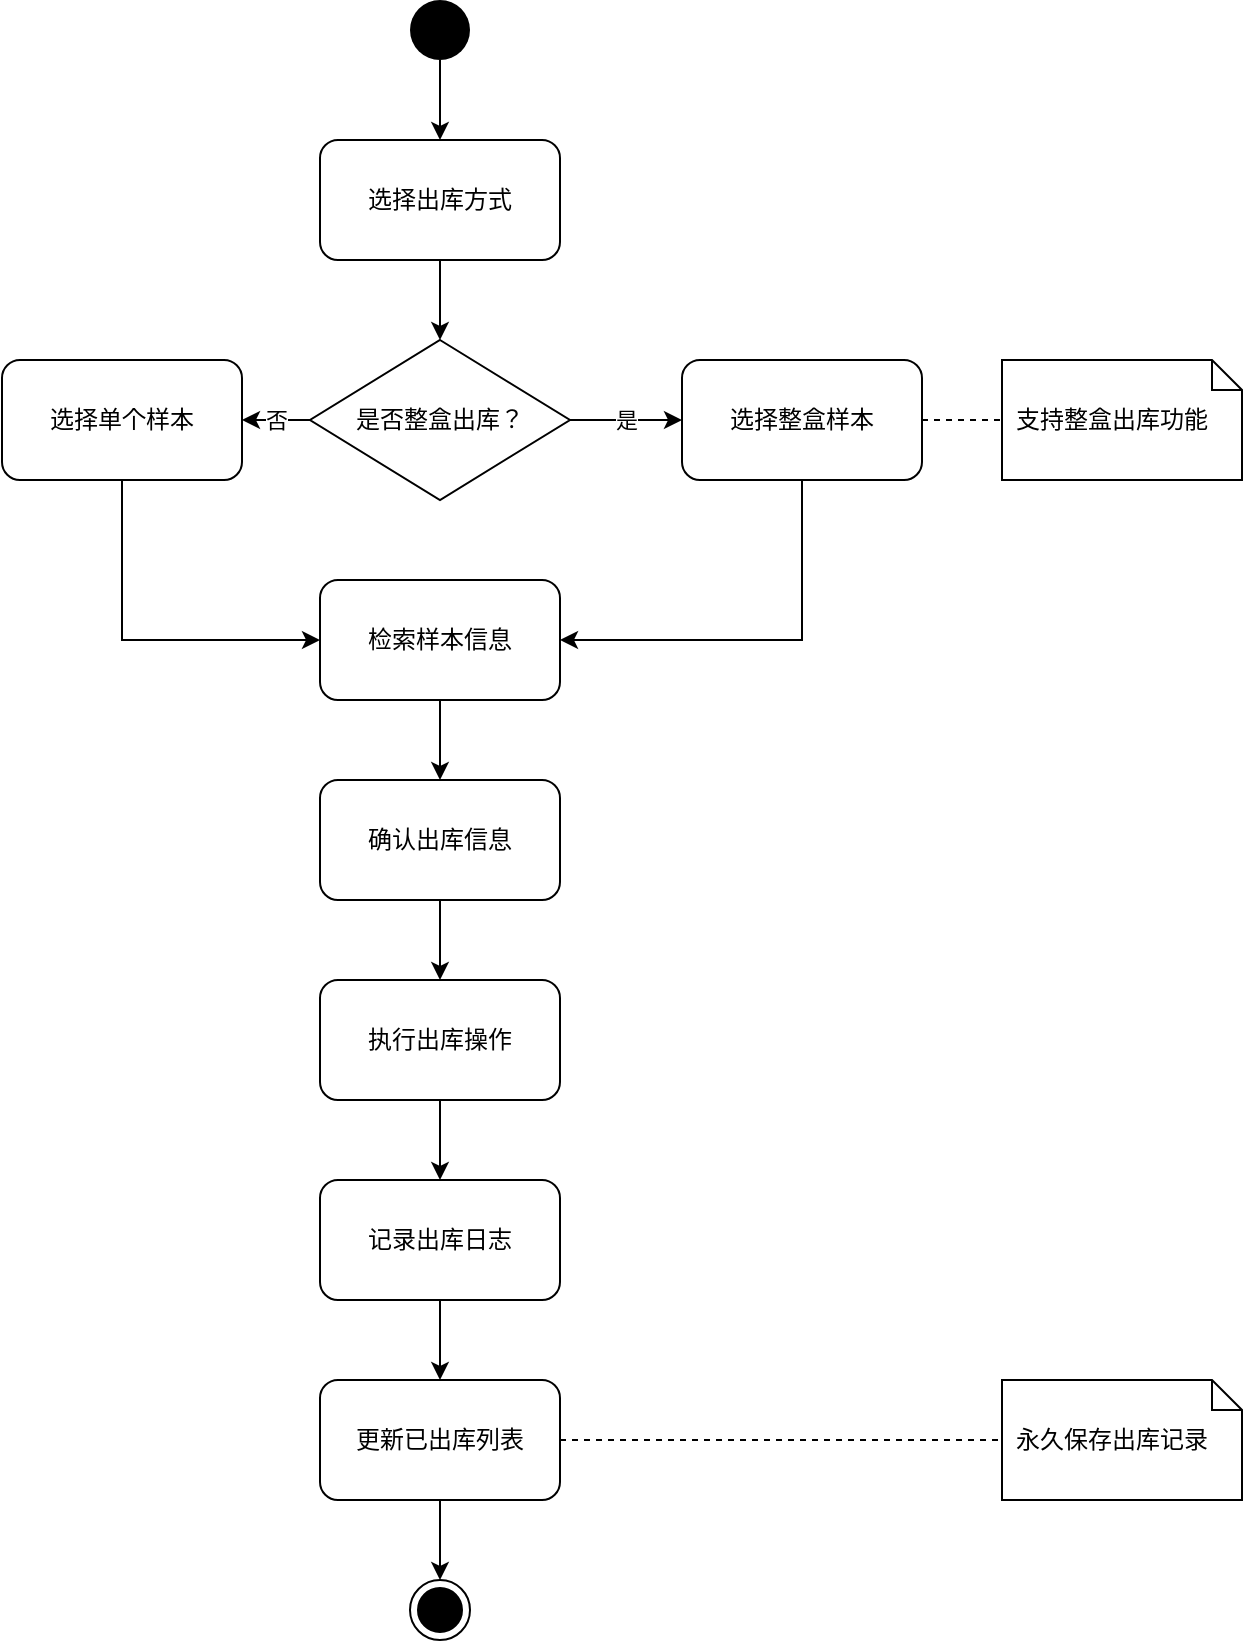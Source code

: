 <mxfile>
    <diagram id="sample-outbound-management" name="样本出库管理活动图">
        <mxGraphModel dx="1166" dy="706" grid="1" gridSize="10" guides="1" tooltips="1" connect="1" arrows="1" fold="1" page="1" pageScale="1" pageWidth="827" pageHeight="1169" math="0" shadow="0">
            <root>
                <mxCell id="0"/>
                <mxCell id="1" parent="0"/>
                
                <!-- 开始节点 -->
                <mxCell id="start" value="" style="ellipse;fillColor=#000000;strokeColor=none;html=1;" vertex="1" parent="1">
                    <mxGeometry x="384" y="40" width="30" height="30" as="geometry"/>
                </mxCell>
                
                <!-- 活动节点 -->
                <mxCell id="act1" value="选择出库方式" style="rounded=1;whiteSpace=wrap;html=1;" vertex="1" parent="1">
                    <mxGeometry x="339" y="110" width="120" height="60" as="geometry"/>
                </mxCell>
                
                <mxCell id="decision1" value="是否整盒出库？" style="rhombus;whiteSpace=wrap;html=1;" vertex="1" parent="1">
                    <mxGeometry x="334" y="210" width="130" height="80" as="geometry"/>
                </mxCell>
                
                <mxCell id="act2" value="选择整盒样本" style="rounded=1;whiteSpace=wrap;html=1;" vertex="1" parent="1">
                    <mxGeometry x="520" y="220" width="120" height="60" as="geometry"/>
                </mxCell>
                
                <mxCell id="act3" value="选择单个样本" style="rounded=1;whiteSpace=wrap;html=1;" vertex="1" parent="1">
                    <mxGeometry x="180" y="220" width="120" height="60" as="geometry"/>
                </mxCell>
                
                <mxCell id="act4" value="检索样本信息" style="rounded=1;whiteSpace=wrap;html=1;" vertex="1" parent="1">
                    <mxGeometry x="339" y="330" width="120" height="60" as="geometry"/>
                </mxCell>
                
                <mxCell id="act5" value="确认出库信息" style="rounded=1;whiteSpace=wrap;html=1;" vertex="1" parent="1">
                    <mxGeometry x="339" y="430" width="120" height="60" as="geometry"/>
                </mxCell>
                
                <mxCell id="act6" value="执行出库操作" style="rounded=1;whiteSpace=wrap;html=1;" vertex="1" parent="1">
                    <mxGeometry x="339" y="530" width="120" height="60" as="geometry"/>
                </mxCell>
                
                <mxCell id="act7" value="记录出库日志" style="rounded=1;whiteSpace=wrap;html=1;" vertex="1" parent="1">
                    <mxGeometry x="339" y="630" width="120" height="60" as="geometry"/>
                </mxCell>
                
                <mxCell id="act8" value="更新已出库列表" style="rounded=1;whiteSpace=wrap;html=1;" vertex="1" parent="1">
                    <mxGeometry x="339" y="730" width="120" height="60" as="geometry"/>
                </mxCell>
                
                <!-- 结束节点 -->
                <mxCell id="end" value="" style="ellipse;html=1;shape=endState;fillColor=#000000;strokeColor=#000000;" vertex="1" parent="1">
                    <mxGeometry x="384" y="830" width="30" height="30" as="geometry"/>
                </mxCell>
                
                <!-- 连接线 -->
                <mxCell id="flow1" value="" style="endArrow=classic;html=1;rounded=0;exitX=0.5;exitY=1;exitDx=0;exitDy=0;entryX=0.5;entryY=0;entryDx=0;entryDy=0;" edge="1" parent="1" source="start" target="act1">
                    <mxGeometry width="50" height="50" relative="1" as="geometry"/>
                </mxCell>
                
                <mxCell id="flow2" value="" style="endArrow=classic;html=1;rounded=0;exitX=0.5;exitY=1;exitDx=0;exitDy=0;entryX=0.5;entryY=0;entryDx=0;entryDy=0;" edge="1" parent="1" source="act1" target="decision1">
                    <mxGeometry width="50" height="50" relative="1" as="geometry"/>
                </mxCell>
                
                <mxCell id="flow3" value="是" style="endArrow=classic;html=1;rounded=0;exitX=1;exitY=0.5;exitDx=0;exitDy=0;entryX=0;entryY=0.5;entryDx=0;entryDy=0;" edge="1" parent="1" source="decision1" target="act2">
                    <mxGeometry relative="1" as="geometry"/>
                </mxCell>
                
                <mxCell id="flow4" value="否" style="endArrow=classic;html=1;rounded=0;exitX=0;exitY=0.5;exitDx=0;exitDy=0;entryX=1;entryY=0.5;entryDx=0;entryDy=0;" edge="1" parent="1" source="decision1" target="act3">
                    <mxGeometry relative="1" as="geometry"/>
                </mxCell>
                
                <mxCell id="flow5" value="" style="endArrow=classic;html=1;rounded=0;exitX=0.5;exitY=1;exitDx=0;exitDy=0;entryX=1;entryY=0.5;entryDx=0;entryDy=0;" edge="1" parent="1" source="act2" target="act4">
                    <mxGeometry width="50" height="50" relative="1" as="geometry">
                        <Array as="points">
                            <mxPoint x="580" y="360"/>
                        </Array>
                    </mxGeometry>
                </mxCell>
                
                <mxCell id="flow6" value="" style="endArrow=classic;html=1;rounded=0;exitX=0.5;exitY=1;exitDx=0;exitDy=0;entryX=0;entryY=0.5;entryDx=0;entryDy=0;" edge="1" parent="1" source="act3" target="act4">
                    <mxGeometry width="50" height="50" relative="1" as="geometry">
                        <Array as="points">
                            <mxPoint x="240" y="360"/>
                        </Array>
                    </mxGeometry>
                </mxCell>
                
                <mxCell id="flow7" value="" style="endArrow=classic;html=1;rounded=0;exitX=0.5;exitY=1;exitDx=0;exitDy=0;entryX=0.5;entryY=0;entryDx=0;entryDy=0;" edge="1" parent="1" source="act4" target="act5">
                    <mxGeometry width="50" height="50" relative="1" as="geometry"/>
                </mxCell>
                
                <mxCell id="flow8" value="" style="endArrow=classic;html=1;rounded=0;exitX=0.5;exitY=1;exitDx=0;exitDy=0;entryX=0.5;entryY=0;entryDx=0;entryDy=0;" edge="1" parent="1" source="act5" target="act6">
                    <mxGeometry width="50" height="50" relative="1" as="geometry"/>
                </mxCell>
                
                <mxCell id="flow9" value="" style="endArrow=classic;html=1;rounded=0;exitX=0.5;exitY=1;exitDx=0;exitDy=0;entryX=0.5;entryY=0;entryDx=0;entryDy=0;" edge="1" parent="1" source="act6" target="act7">
                    <mxGeometry width="50" height="50" relative="1" as="geometry"/>
                </mxCell>
                
                <mxCell id="flow10" value="" style="endArrow=classic;html=1;rounded=0;exitX=0.5;exitY=1;exitDx=0;exitDy=0;entryX=0.5;entryY=0;entryDx=0;entryDy=0;" edge="1" parent="1" source="act7" target="act8">
                    <mxGeometry width="50" height="50" relative="1" as="geometry"/>
                </mxCell>
                
                <mxCell id="flow11" value="" style="endArrow=classic;html=1;rounded=0;exitX=0.5;exitY=1;exitDx=0;exitDy=0;entryX=0.5;entryY=0;entryDx=0;entryDy=0;" edge="1" parent="1" source="act8" target="end">
                    <mxGeometry width="50" height="50" relative="1" as="geometry"/>
                </mxCell>
                
                <!-- 注释 -->
                <mxCell id="note1" value="支持整盒出库功能" style="shape=note;size=15;align=left;spacingLeft=5;html=1;whiteSpace=wrap;" vertex="1" parent="1">
                    <mxGeometry x="680" y="220" width="120" height="60" as="geometry"/>
                </mxCell>
                
                <mxCell id="note2" value="永久保存出库记录" style="shape=note;size=15;align=left;spacingLeft=5;html=1;whiteSpace=wrap;" vertex="1" parent="1">
                    <mxGeometry x="680" y="730" width="120" height="60" as="geometry"/>
                </mxCell>
                
                <!-- 注释连接线 -->
                <mxCell id="note1_line" value="" style="endArrow=none;dashed=1;html=1;rounded=0;exitX=1;exitY=0.5;exitDx=0;exitDy=0;entryX=0;entryY=0.5;entryDx=0;entryDy=0;entryPerimeter=0;" edge="1" parent="1" source="act2" target="note1">
                    <mxGeometry width="50" height="50" relative="1" as="geometry"/>
                </mxCell>
                
                <mxCell id="note2_line" value="" style="endArrow=none;dashed=1;html=1;rounded=0;exitX=1;exitY=0.5;exitDx=0;exitDy=0;entryX=0;entryY=0.5;entryDx=0;entryDy=0;entryPerimeter=0;" edge="1" parent="1" source="act8" target="note2">
                    <mxGeometry width="50" height="50" relative="1" as="geometry"/>
                </mxCell>
            </root>
        </mxGraphModel>
    </diagram>
</mxfile>